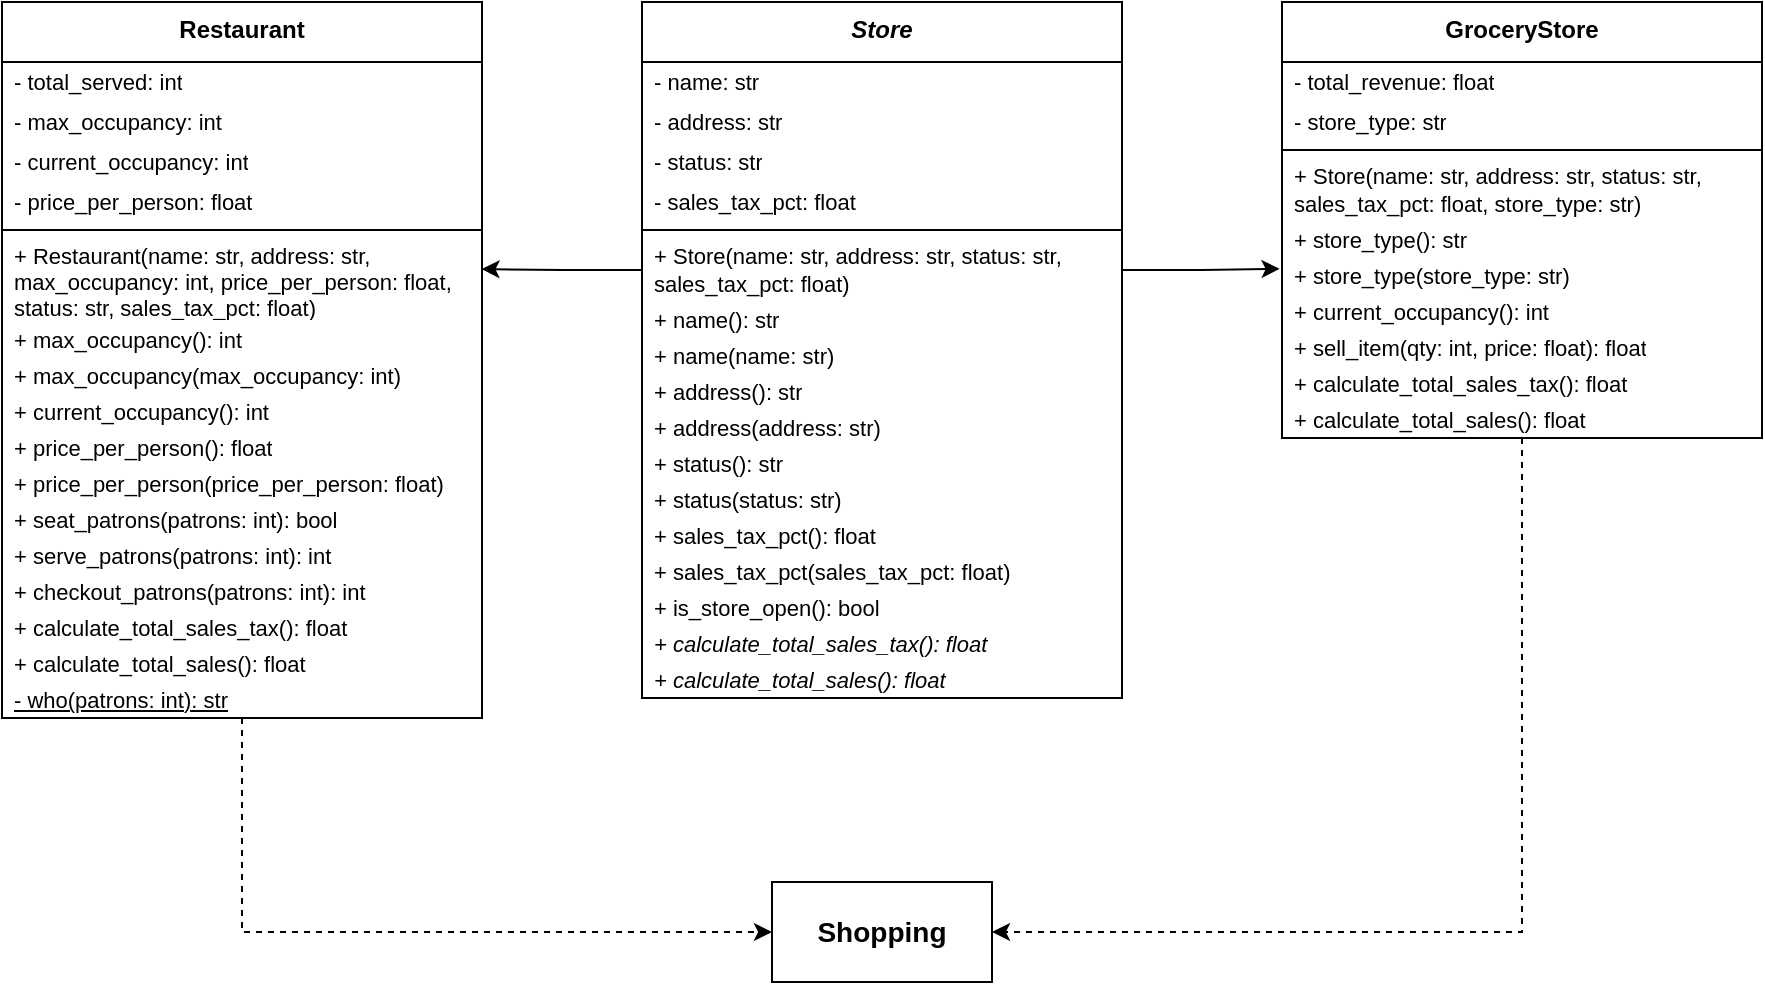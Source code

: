 <mxfile version="24.2.5" type="device">
  <diagram id="C5RBs43oDa-KdzZeNtuy" name="Page-1">
    <mxGraphModel dx="728" dy="1034" grid="1" gridSize="10" guides="1" tooltips="1" connect="1" arrows="1" fold="1" page="1" pageScale="1" pageWidth="960" pageHeight="570" math="0" shadow="0">
      <root>
        <mxCell id="WIyWlLk6GJQsqaUBKTNV-0" />
        <mxCell id="WIyWlLk6GJQsqaUBKTNV-1" parent="WIyWlLk6GJQsqaUBKTNV-0" />
        <mxCell id="oAeWeOyywlavheIQp_EQ-43" value="&lt;i&gt;Store&lt;/i&gt;" style="swimlane;fontStyle=1;align=center;verticalAlign=top;childLayout=stackLayout;horizontal=1;startSize=30;horizontalStack=0;resizeParent=1;resizeParentMax=0;resizeLast=0;collapsible=0;marginBottom=0;whiteSpace=wrap;html=1;" parent="WIyWlLk6GJQsqaUBKTNV-1" vertex="1">
          <mxGeometry x="360" y="40" width="240" height="348" as="geometry" />
        </mxCell>
        <mxCell id="oAeWeOyywlavheIQp_EQ-44" value="- name: str" style="text;strokeColor=none;fillColor=none;align=left;verticalAlign=middle;spacingLeft=4;spacingRight=4;overflow=hidden;rotatable=0;points=[[0,0.5],[1,0.5]];portConstraint=eastwest;whiteSpace=wrap;html=1;fontSize=11;" parent="oAeWeOyywlavheIQp_EQ-43" vertex="1">
          <mxGeometry y="30" width="240" height="20" as="geometry" />
        </mxCell>
        <mxCell id="rgos0depHT-uJ3BXyTeP-0" value="- address: str" style="text;strokeColor=none;fillColor=none;align=left;verticalAlign=middle;spacingLeft=4;spacingRight=4;overflow=hidden;rotatable=0;points=[[0,0.5],[1,0.5]];portConstraint=eastwest;whiteSpace=wrap;html=1;fontSize=11;" parent="oAeWeOyywlavheIQp_EQ-43" vertex="1">
          <mxGeometry y="50" width="240" height="20" as="geometry" />
        </mxCell>
        <mxCell id="rgos0depHT-uJ3BXyTeP-2" value="- status: str" style="text;strokeColor=none;fillColor=none;align=left;verticalAlign=middle;spacingLeft=4;spacingRight=4;overflow=hidden;rotatable=0;points=[[0,0.5],[1,0.5]];portConstraint=eastwest;whiteSpace=wrap;html=1;fontSize=11;" parent="oAeWeOyywlavheIQp_EQ-43" vertex="1">
          <mxGeometry y="70" width="240" height="20" as="geometry" />
        </mxCell>
        <mxCell id="rgos0depHT-uJ3BXyTeP-3" value="- sales_tax_pct: float" style="text;strokeColor=none;fillColor=none;align=left;verticalAlign=middle;spacingLeft=4;spacingRight=4;overflow=hidden;rotatable=0;points=[[0,0.5],[1,0.5]];portConstraint=eastwest;whiteSpace=wrap;html=1;fontSize=11;" parent="oAeWeOyywlavheIQp_EQ-43" vertex="1">
          <mxGeometry y="90" width="240" height="20" as="geometry" />
        </mxCell>
        <mxCell id="oAeWeOyywlavheIQp_EQ-49" value="" style="line;strokeWidth=1;fillColor=none;align=left;verticalAlign=middle;spacingTop=-1;spacingLeft=3;spacingRight=3;rotatable=0;labelPosition=right;points=[];portConstraint=eastwest;strokeColor=inherit;" parent="oAeWeOyywlavheIQp_EQ-43" vertex="1">
          <mxGeometry y="110" width="240" height="8" as="geometry" />
        </mxCell>
        <mxCell id="oAeWeOyywlavheIQp_EQ-51" value="+ Store(name: str, address: str, status: str, sales_tax_pct: float)" style="text;strokeColor=none;fillColor=none;align=left;verticalAlign=middle;spacingLeft=4;spacingRight=4;overflow=hidden;rotatable=0;points=[[0,0.5],[1,0.5]];portConstraint=eastwest;whiteSpace=wrap;html=1;fontSize=11;" parent="oAeWeOyywlavheIQp_EQ-43" vertex="1">
          <mxGeometry y="118" width="240" height="32" as="geometry" />
        </mxCell>
        <mxCell id="bbliB93K8uDW3tGXe22l-0" value="+&amp;nbsp;name(&lt;span style=&quot;background-color: initial;&quot;&gt;): str&lt;/span&gt;" style="text;strokeColor=none;fillColor=none;align=left;verticalAlign=middle;spacingLeft=4;spacingRight=4;overflow=hidden;rotatable=0;points=[[0,0.5],[1,0.5]];portConstraint=eastwest;whiteSpace=wrap;html=1;fontSize=11;" parent="oAeWeOyywlavheIQp_EQ-43" vertex="1">
          <mxGeometry y="150" width="240" height="18" as="geometry" />
        </mxCell>
        <mxCell id="oAeWeOyywlavheIQp_EQ-54" value="+&amp;nbsp;name(name: str&lt;span style=&quot;background-color: initial;&quot;&gt;)&lt;/span&gt;" style="text;strokeColor=none;fillColor=none;align=left;verticalAlign=middle;spacingLeft=4;spacingRight=4;overflow=hidden;rotatable=0;points=[[0,0.5],[1,0.5]];portConstraint=eastwest;whiteSpace=wrap;html=1;fontSize=11;" parent="oAeWeOyywlavheIQp_EQ-43" vertex="1">
          <mxGeometry y="168" width="240" height="18" as="geometry" />
        </mxCell>
        <mxCell id="bbliB93K8uDW3tGXe22l-1" value="+ address(&lt;span style=&quot;background-color: initial;&quot;&gt;): str&lt;/span&gt;" style="text;strokeColor=none;fillColor=none;align=left;verticalAlign=middle;spacingLeft=4;spacingRight=4;overflow=hidden;rotatable=0;points=[[0,0.5],[1,0.5]];portConstraint=eastwest;whiteSpace=wrap;html=1;fontSize=11;" parent="oAeWeOyywlavheIQp_EQ-43" vertex="1">
          <mxGeometry y="186" width="240" height="18" as="geometry" />
        </mxCell>
        <mxCell id="oAeWeOyywlavheIQp_EQ-55" value="+&amp;nbsp;address(address: str)" style="text;strokeColor=none;fillColor=none;align=left;verticalAlign=middle;spacingLeft=4;spacingRight=4;overflow=hidden;rotatable=0;points=[[0,0.5],[1,0.5]];portConstraint=eastwest;whiteSpace=wrap;html=1;fontSize=11;" parent="oAeWeOyywlavheIQp_EQ-43" vertex="1">
          <mxGeometry y="204" width="240" height="18" as="geometry" />
        </mxCell>
        <mxCell id="bbliB93K8uDW3tGXe22l-2" value="+ status(&lt;span style=&quot;background-color: initial;&quot;&gt;): str&lt;/span&gt;" style="text;strokeColor=none;fillColor=none;align=left;verticalAlign=middle;spacingLeft=4;spacingRight=4;overflow=hidden;rotatable=0;points=[[0,0.5],[1,0.5]];portConstraint=eastwest;whiteSpace=wrap;html=1;fontSize=11;" parent="oAeWeOyywlavheIQp_EQ-43" vertex="1">
          <mxGeometry y="222" width="240" height="18" as="geometry" />
        </mxCell>
        <mxCell id="oAeWeOyywlavheIQp_EQ-56" value="+ status(status: str)" style="text;strokeColor=none;fillColor=none;align=left;verticalAlign=middle;spacingLeft=4;spacingRight=4;overflow=hidden;rotatable=0;points=[[0,0.5],[1,0.5]];portConstraint=eastwest;whiteSpace=wrap;html=1;fontSize=11;" parent="oAeWeOyywlavheIQp_EQ-43" vertex="1">
          <mxGeometry y="240" width="240" height="18" as="geometry" />
        </mxCell>
        <mxCell id="bbliB93K8uDW3tGXe22l-3" value="+&amp;nbsp;sales_tax_pct(&lt;span style=&quot;background-color: initial;&quot;&gt;): float&lt;/span&gt;" style="text;strokeColor=none;fillColor=none;align=left;verticalAlign=middle;spacingLeft=4;spacingRight=4;overflow=hidden;rotatable=0;points=[[0,0.5],[1,0.5]];portConstraint=eastwest;whiteSpace=wrap;html=1;fontSize=11;" parent="oAeWeOyywlavheIQp_EQ-43" vertex="1">
          <mxGeometry y="258" width="240" height="18" as="geometry" />
        </mxCell>
        <mxCell id="rgos0depHT-uJ3BXyTeP-5" value="+&amp;nbsp;sales_tax_pct(sales_tax_pct: float)" style="text;strokeColor=none;fillColor=none;align=left;verticalAlign=middle;spacingLeft=4;spacingRight=4;overflow=hidden;rotatable=0;points=[[0,0.5],[1,0.5]];portConstraint=eastwest;whiteSpace=wrap;html=1;fontSize=11;" parent="oAeWeOyywlavheIQp_EQ-43" vertex="1">
          <mxGeometry y="276" width="240" height="18" as="geometry" />
        </mxCell>
        <mxCell id="9212bw_EbjLoRZrMJDlf-12" value="+ is_store_open(&lt;span style=&quot;background-color: initial;&quot;&gt;): bool&lt;/span&gt;" style="text;strokeColor=none;fillColor=none;align=left;verticalAlign=middle;spacingLeft=4;spacingRight=4;overflow=hidden;rotatable=0;points=[[0,0.5],[1,0.5]];portConstraint=eastwest;whiteSpace=wrap;html=1;fontSize=11;" parent="oAeWeOyywlavheIQp_EQ-43" vertex="1">
          <mxGeometry y="294" width="240" height="18" as="geometry" />
        </mxCell>
        <mxCell id="bbliB93K8uDW3tGXe22l-5" value="+&amp;nbsp;calculate_total_sales_tax(&lt;span style=&quot;background-color: initial;&quot;&gt;): float&lt;/span&gt;" style="text;strokeColor=none;fillColor=none;align=left;verticalAlign=middle;spacingLeft=4;spacingRight=4;overflow=hidden;rotatable=0;points=[[0,0.5],[1,0.5]];portConstraint=eastwest;whiteSpace=wrap;html=1;fontSize=11;fontStyle=2" parent="oAeWeOyywlavheIQp_EQ-43" vertex="1">
          <mxGeometry y="312" width="240" height="18" as="geometry" />
        </mxCell>
        <mxCell id="oAeWeOyywlavheIQp_EQ-57" value="+&amp;nbsp;calculate_total_sales(&lt;span style=&quot;background-color: initial;&quot;&gt;): float&lt;/span&gt;" style="text;strokeColor=none;fillColor=none;align=left;verticalAlign=middle;spacingLeft=4;spacingRight=4;overflow=hidden;rotatable=0;points=[[0,0.5],[1,0.5]];portConstraint=eastwest;whiteSpace=wrap;html=1;fontSize=11;fontStyle=2" parent="oAeWeOyywlavheIQp_EQ-43" vertex="1">
          <mxGeometry y="330" width="240" height="18" as="geometry" />
        </mxCell>
        <mxCell id="fwNFfMyw5ERBlZHOY2xI-47" style="edgeStyle=orthogonalEdgeStyle;rounded=0;orthogonalLoop=1;jettySize=auto;html=1;exitX=0.5;exitY=1;exitDx=0;exitDy=0;entryX=0;entryY=0.5;entryDx=0;entryDy=0;dashed=1;" parent="WIyWlLk6GJQsqaUBKTNV-1" source="fwNFfMyw5ERBlZHOY2xI-1" target="fwNFfMyw5ERBlZHOY2xI-46" edge="1">
          <mxGeometry relative="1" as="geometry" />
        </mxCell>
        <mxCell id="fwNFfMyw5ERBlZHOY2xI-1" value="Restaurant" style="swimlane;fontStyle=1;align=center;verticalAlign=top;childLayout=stackLayout;horizontal=1;startSize=30;horizontalStack=0;resizeParent=1;resizeParentMax=0;resizeLast=0;collapsible=0;marginBottom=0;whiteSpace=wrap;html=1;" parent="WIyWlLk6GJQsqaUBKTNV-1" vertex="1">
          <mxGeometry x="40" y="40" width="240" height="358" as="geometry" />
        </mxCell>
        <mxCell id="fwNFfMyw5ERBlZHOY2xI-2" value="- total_served: int" style="text;strokeColor=none;fillColor=none;align=left;verticalAlign=middle;spacingLeft=4;spacingRight=4;overflow=hidden;rotatable=0;points=[[0,0.5],[1,0.5]];portConstraint=eastwest;whiteSpace=wrap;html=1;fontSize=11;" parent="fwNFfMyw5ERBlZHOY2xI-1" vertex="1">
          <mxGeometry y="30" width="240" height="20" as="geometry" />
        </mxCell>
        <mxCell id="fwNFfMyw5ERBlZHOY2xI-3" value="- max_occupancy: int" style="text;strokeColor=none;fillColor=none;align=left;verticalAlign=middle;spacingLeft=4;spacingRight=4;overflow=hidden;rotatable=0;points=[[0,0.5],[1,0.5]];portConstraint=eastwest;whiteSpace=wrap;html=1;fontSize=11;" parent="fwNFfMyw5ERBlZHOY2xI-1" vertex="1">
          <mxGeometry y="50" width="240" height="20" as="geometry" />
        </mxCell>
        <mxCell id="fwNFfMyw5ERBlZHOY2xI-4" value="- current_occupancy: int" style="text;strokeColor=none;fillColor=none;align=left;verticalAlign=middle;spacingLeft=4;spacingRight=4;overflow=hidden;rotatable=0;points=[[0,0.5],[1,0.5]];portConstraint=eastwest;whiteSpace=wrap;html=1;fontSize=11;" parent="fwNFfMyw5ERBlZHOY2xI-1" vertex="1">
          <mxGeometry y="70" width="240" height="20" as="geometry" />
        </mxCell>
        <mxCell id="fwNFfMyw5ERBlZHOY2xI-5" value="- price_per_person: float" style="text;strokeColor=none;fillColor=none;align=left;verticalAlign=middle;spacingLeft=4;spacingRight=4;overflow=hidden;rotatable=0;points=[[0,0.5],[1,0.5]];portConstraint=eastwest;whiteSpace=wrap;html=1;fontSize=11;" parent="fwNFfMyw5ERBlZHOY2xI-1" vertex="1">
          <mxGeometry y="90" width="240" height="20" as="geometry" />
        </mxCell>
        <mxCell id="fwNFfMyw5ERBlZHOY2xI-6" value="" style="line;strokeWidth=1;fillColor=none;align=left;verticalAlign=middle;spacingTop=-1;spacingLeft=3;spacingRight=3;rotatable=0;labelPosition=right;points=[];portConstraint=eastwest;strokeColor=inherit;" parent="fwNFfMyw5ERBlZHOY2xI-1" vertex="1">
          <mxGeometry y="110" width="240" height="8" as="geometry" />
        </mxCell>
        <mxCell id="fwNFfMyw5ERBlZHOY2xI-7" value="+ Restaurant(name: str, address: str, max_occupancy: int,&amp;nbsp;price_per_person: float, status: str, sales_tax_pct: float)" style="text;strokeColor=none;fillColor=none;align=left;verticalAlign=middle;spacingLeft=4;spacingRight=4;overflow=hidden;rotatable=0;points=[[0,0.5],[1,0.5]];portConstraint=eastwest;whiteSpace=wrap;html=1;fontSize=11;" parent="fwNFfMyw5ERBlZHOY2xI-1" vertex="1">
          <mxGeometry y="118" width="240" height="42" as="geometry" />
        </mxCell>
        <mxCell id="fwNFfMyw5ERBlZHOY2xI-8" value="+&amp;nbsp;max_occupancy(&lt;span style=&quot;background-color: initial;&quot;&gt;): int&lt;/span&gt;" style="text;strokeColor=none;fillColor=none;align=left;verticalAlign=middle;spacingLeft=4;spacingRight=4;overflow=hidden;rotatable=0;points=[[0,0.5],[1,0.5]];portConstraint=eastwest;whiteSpace=wrap;html=1;fontSize=11;" parent="fwNFfMyw5ERBlZHOY2xI-1" vertex="1">
          <mxGeometry y="160" width="240" height="18" as="geometry" />
        </mxCell>
        <mxCell id="fwNFfMyw5ERBlZHOY2xI-9" value="+&amp;nbsp;max_occupancy(max_occupancy: int&lt;span style=&quot;background-color: initial;&quot;&gt;)&lt;/span&gt;" style="text;strokeColor=none;fillColor=none;align=left;verticalAlign=middle;spacingLeft=4;spacingRight=4;overflow=hidden;rotatable=0;points=[[0,0.5],[1,0.5]];portConstraint=eastwest;whiteSpace=wrap;html=1;fontSize=11;" parent="fwNFfMyw5ERBlZHOY2xI-1" vertex="1">
          <mxGeometry y="178" width="240" height="18" as="geometry" />
        </mxCell>
        <mxCell id="fwNFfMyw5ERBlZHOY2xI-19" value="+&amp;nbsp;current_occupancy(&lt;span style=&quot;background-color: initial;&quot;&gt;): int&lt;/span&gt;" style="text;strokeColor=none;fillColor=none;align=left;verticalAlign=middle;spacingLeft=4;spacingRight=4;overflow=hidden;rotatable=0;points=[[0,0.5],[1,0.5]];portConstraint=eastwest;whiteSpace=wrap;html=1;fontSize=11;" parent="fwNFfMyw5ERBlZHOY2xI-1" vertex="1">
          <mxGeometry y="196" width="240" height="18" as="geometry" />
        </mxCell>
        <mxCell id="fwNFfMyw5ERBlZHOY2xI-10" value="+ price_per_person(&lt;span style=&quot;background-color: initial;&quot;&gt;): float&lt;/span&gt;" style="text;strokeColor=none;fillColor=none;align=left;verticalAlign=middle;spacingLeft=4;spacingRight=4;overflow=hidden;rotatable=0;points=[[0,0.5],[1,0.5]];portConstraint=eastwest;whiteSpace=wrap;html=1;fontSize=11;" parent="fwNFfMyw5ERBlZHOY2xI-1" vertex="1">
          <mxGeometry y="214" width="240" height="18" as="geometry" />
        </mxCell>
        <mxCell id="fwNFfMyw5ERBlZHOY2xI-11" value="+&amp;nbsp;price_per_person(price_per_person: float)" style="text;strokeColor=none;fillColor=none;align=left;verticalAlign=middle;spacingLeft=4;spacingRight=4;overflow=hidden;rotatable=0;points=[[0,0.5],[1,0.5]];portConstraint=eastwest;whiteSpace=wrap;html=1;fontSize=11;" parent="fwNFfMyw5ERBlZHOY2xI-1" vertex="1">
          <mxGeometry y="232" width="240" height="18" as="geometry" />
        </mxCell>
        <mxCell id="fwNFfMyw5ERBlZHOY2xI-12" value="+ seat_patrons(patrons: int&lt;span style=&quot;background-color: initial;&quot;&gt;): bool&lt;/span&gt;" style="text;strokeColor=none;fillColor=none;align=left;verticalAlign=middle;spacingLeft=4;spacingRight=4;overflow=hidden;rotatable=0;points=[[0,0.5],[1,0.5]];portConstraint=eastwest;whiteSpace=wrap;html=1;fontSize=11;" parent="fwNFfMyw5ERBlZHOY2xI-1" vertex="1">
          <mxGeometry y="250" width="240" height="18" as="geometry" />
        </mxCell>
        <mxCell id="fwNFfMyw5ERBlZHOY2xI-13" value="+ serve_patrons(patrons: int&lt;span style=&quot;background-color: initial;&quot;&gt;): int&lt;/span&gt;" style="text;strokeColor=none;fillColor=none;align=left;verticalAlign=middle;spacingLeft=4;spacingRight=4;overflow=hidden;rotatable=0;points=[[0,0.5],[1,0.5]];portConstraint=eastwest;whiteSpace=wrap;html=1;fontSize=11;" parent="fwNFfMyw5ERBlZHOY2xI-1" vertex="1">
          <mxGeometry y="268" width="240" height="18" as="geometry" />
        </mxCell>
        <mxCell id="fwNFfMyw5ERBlZHOY2xI-14" value="+ checkout_patrons(patrons: int&lt;span style=&quot;background-color: initial;&quot;&gt;): int&lt;/span&gt;" style="text;strokeColor=none;fillColor=none;align=left;verticalAlign=middle;spacingLeft=4;spacingRight=4;overflow=hidden;rotatable=0;points=[[0,0.5],[1,0.5]];portConstraint=eastwest;whiteSpace=wrap;html=1;fontSize=11;" parent="fwNFfMyw5ERBlZHOY2xI-1" vertex="1">
          <mxGeometry y="286" width="240" height="18" as="geometry" />
        </mxCell>
        <mxCell id="fwNFfMyw5ERBlZHOY2xI-17" value="+&amp;nbsp;calculate_total_sales_tax(&lt;span style=&quot;background-color: initial;&quot;&gt;): float&lt;/span&gt;" style="text;strokeColor=none;fillColor=none;align=left;verticalAlign=middle;spacingLeft=4;spacingRight=4;overflow=hidden;rotatable=0;points=[[0,0.5],[1,0.5]];portConstraint=eastwest;whiteSpace=wrap;html=1;fontSize=11;fontStyle=0" parent="fwNFfMyw5ERBlZHOY2xI-1" vertex="1">
          <mxGeometry y="304" width="240" height="18" as="geometry" />
        </mxCell>
        <mxCell id="fwNFfMyw5ERBlZHOY2xI-18" value="+&amp;nbsp;calculate_total_sales(&lt;span style=&quot;background-color: initial;&quot;&gt;): float&lt;/span&gt;" style="text;strokeColor=none;fillColor=none;align=left;verticalAlign=middle;spacingLeft=4;spacingRight=4;overflow=hidden;rotatable=0;points=[[0,0.5],[1,0.5]];portConstraint=eastwest;whiteSpace=wrap;html=1;fontSize=11;fontStyle=0" parent="fwNFfMyw5ERBlZHOY2xI-1" vertex="1">
          <mxGeometry y="322" width="240" height="18" as="geometry" />
        </mxCell>
        <mxCell id="xXUNyZjyJAeeUV8fEWaD-0" value="- who(patrons: int&lt;span style=&quot;background-color: initial;&quot;&gt;): str&lt;/span&gt;" style="text;strokeColor=none;fillColor=none;align=left;verticalAlign=middle;spacingLeft=4;spacingRight=4;overflow=hidden;rotatable=0;points=[[0,0.5],[1,0.5]];portConstraint=eastwest;whiteSpace=wrap;html=1;fontSize=11;fontStyle=4" vertex="1" parent="fwNFfMyw5ERBlZHOY2xI-1">
          <mxGeometry y="340" width="240" height="18" as="geometry" />
        </mxCell>
        <mxCell id="fwNFfMyw5ERBlZHOY2xI-48" style="edgeStyle=orthogonalEdgeStyle;rounded=0;orthogonalLoop=1;jettySize=auto;html=1;exitX=0.5;exitY=1;exitDx=0;exitDy=0;entryX=1;entryY=0.5;entryDx=0;entryDy=0;dashed=1;" parent="WIyWlLk6GJQsqaUBKTNV-1" source="fwNFfMyw5ERBlZHOY2xI-20" target="fwNFfMyw5ERBlZHOY2xI-46" edge="1">
          <mxGeometry relative="1" as="geometry" />
        </mxCell>
        <mxCell id="fwNFfMyw5ERBlZHOY2xI-20" value="GroceryStore" style="swimlane;fontStyle=1;align=center;verticalAlign=top;childLayout=stackLayout;horizontal=1;startSize=30;horizontalStack=0;resizeParent=1;resizeParentMax=0;resizeLast=0;collapsible=0;marginBottom=0;whiteSpace=wrap;html=1;" parent="WIyWlLk6GJQsqaUBKTNV-1" vertex="1">
          <mxGeometry x="680" y="40" width="240" height="218" as="geometry" />
        </mxCell>
        <mxCell id="fwNFfMyw5ERBlZHOY2xI-21" value="- total_revenue: float" style="text;strokeColor=none;fillColor=none;align=left;verticalAlign=middle;spacingLeft=4;spacingRight=4;overflow=hidden;rotatable=0;points=[[0,0.5],[1,0.5]];portConstraint=eastwest;whiteSpace=wrap;html=1;fontSize=11;" parent="fwNFfMyw5ERBlZHOY2xI-20" vertex="1">
          <mxGeometry y="30" width="240" height="20" as="geometry" />
        </mxCell>
        <mxCell id="fwNFfMyw5ERBlZHOY2xI-22" value="- store_type: str" style="text;strokeColor=none;fillColor=none;align=left;verticalAlign=middle;spacingLeft=4;spacingRight=4;overflow=hidden;rotatable=0;points=[[0,0.5],[1,0.5]];portConstraint=eastwest;whiteSpace=wrap;html=1;fontSize=11;" parent="fwNFfMyw5ERBlZHOY2xI-20" vertex="1">
          <mxGeometry y="50" width="240" height="20" as="geometry" />
        </mxCell>
        <mxCell id="fwNFfMyw5ERBlZHOY2xI-25" value="" style="line;strokeWidth=1;fillColor=none;align=left;verticalAlign=middle;spacingTop=-1;spacingLeft=3;spacingRight=3;rotatable=0;labelPosition=right;points=[];portConstraint=eastwest;strokeColor=inherit;" parent="fwNFfMyw5ERBlZHOY2xI-20" vertex="1">
          <mxGeometry y="70" width="240" height="8" as="geometry" />
        </mxCell>
        <mxCell id="fwNFfMyw5ERBlZHOY2xI-26" value="+ Store(name: str, address: str, status: str, sales_tax_pct: float, store_type: str)" style="text;strokeColor=none;fillColor=none;align=left;verticalAlign=middle;spacingLeft=4;spacingRight=4;overflow=hidden;rotatable=0;points=[[0,0.5],[1,0.5]];portConstraint=eastwest;whiteSpace=wrap;html=1;fontSize=11;" parent="fwNFfMyw5ERBlZHOY2xI-20" vertex="1">
          <mxGeometry y="78" width="240" height="32" as="geometry" />
        </mxCell>
        <mxCell id="fwNFfMyw5ERBlZHOY2xI-27" value="+&amp;nbsp;store_type(&lt;span style=&quot;background-color: initial;&quot;&gt;): str&lt;/span&gt;" style="text;strokeColor=none;fillColor=none;align=left;verticalAlign=middle;spacingLeft=4;spacingRight=4;overflow=hidden;rotatable=0;points=[[0,0.5],[1,0.5]];portConstraint=eastwest;whiteSpace=wrap;html=1;fontSize=11;" parent="fwNFfMyw5ERBlZHOY2xI-20" vertex="1">
          <mxGeometry y="110" width="240" height="18" as="geometry" />
        </mxCell>
        <mxCell id="fwNFfMyw5ERBlZHOY2xI-28" value="+ store_type(store_type: str&lt;span style=&quot;background-color: initial;&quot;&gt;)&lt;/span&gt;" style="text;strokeColor=none;fillColor=none;align=left;verticalAlign=middle;spacingLeft=4;spacingRight=4;overflow=hidden;rotatable=0;points=[[0,0.5],[1,0.5]];portConstraint=eastwest;whiteSpace=wrap;html=1;fontSize=11;" parent="fwNFfMyw5ERBlZHOY2xI-20" vertex="1">
          <mxGeometry y="128" width="240" height="18" as="geometry" />
        </mxCell>
        <mxCell id="fwNFfMyw5ERBlZHOY2xI-29" value="+&amp;nbsp;current_occupancy(&lt;span style=&quot;background-color: initial;&quot;&gt;): int&lt;/span&gt;" style="text;strokeColor=none;fillColor=none;align=left;verticalAlign=middle;spacingLeft=4;spacingRight=4;overflow=hidden;rotatable=0;points=[[0,0.5],[1,0.5]];portConstraint=eastwest;whiteSpace=wrap;html=1;fontSize=11;" parent="fwNFfMyw5ERBlZHOY2xI-20" vertex="1">
          <mxGeometry y="146" width="240" height="18" as="geometry" />
        </mxCell>
        <mxCell id="fwNFfMyw5ERBlZHOY2xI-30" value="+ sell_item(qty: int, price: float&lt;span style=&quot;background-color: initial;&quot;&gt;): float&lt;/span&gt;" style="text;strokeColor=none;fillColor=none;align=left;verticalAlign=middle;spacingLeft=4;spacingRight=4;overflow=hidden;rotatable=0;points=[[0,0.5],[1,0.5]];portConstraint=eastwest;whiteSpace=wrap;html=1;fontSize=11;" parent="fwNFfMyw5ERBlZHOY2xI-20" vertex="1">
          <mxGeometry y="164" width="240" height="18" as="geometry" />
        </mxCell>
        <mxCell id="fwNFfMyw5ERBlZHOY2xI-35" value="+&amp;nbsp;calculate_total_sales_tax(&lt;span style=&quot;background-color: initial;&quot;&gt;): float&lt;/span&gt;" style="text;strokeColor=none;fillColor=none;align=left;verticalAlign=middle;spacingLeft=4;spacingRight=4;overflow=hidden;rotatable=0;points=[[0,0.5],[1,0.5]];portConstraint=eastwest;whiteSpace=wrap;html=1;fontSize=11;fontStyle=0" parent="fwNFfMyw5ERBlZHOY2xI-20" vertex="1">
          <mxGeometry y="182" width="240" height="18" as="geometry" />
        </mxCell>
        <mxCell id="fwNFfMyw5ERBlZHOY2xI-36" value="+&amp;nbsp;calculate_total_sales(&lt;span style=&quot;background-color: initial;&quot;&gt;): float&lt;/span&gt;" style="text;strokeColor=none;fillColor=none;align=left;verticalAlign=middle;spacingLeft=4;spacingRight=4;overflow=hidden;rotatable=0;points=[[0,0.5],[1,0.5]];portConstraint=eastwest;whiteSpace=wrap;html=1;fontSize=11;fontStyle=0" parent="fwNFfMyw5ERBlZHOY2xI-20" vertex="1">
          <mxGeometry y="200" width="240" height="18" as="geometry" />
        </mxCell>
        <mxCell id="fwNFfMyw5ERBlZHOY2xI-43" style="edgeStyle=orthogonalEdgeStyle;rounded=0;orthogonalLoop=1;jettySize=auto;html=1;exitX=0;exitY=0.5;exitDx=0;exitDy=0;entryX=0.999;entryY=0.37;entryDx=0;entryDy=0;entryPerimeter=0;" parent="WIyWlLk6GJQsqaUBKTNV-1" source="oAeWeOyywlavheIQp_EQ-51" target="fwNFfMyw5ERBlZHOY2xI-7" edge="1">
          <mxGeometry relative="1" as="geometry" />
        </mxCell>
        <mxCell id="fwNFfMyw5ERBlZHOY2xI-44" style="edgeStyle=orthogonalEdgeStyle;rounded=0;orthogonalLoop=1;jettySize=auto;html=1;exitX=1;exitY=0.5;exitDx=0;exitDy=0;entryX=-0.005;entryY=0.299;entryDx=0;entryDy=0;entryPerimeter=0;" parent="WIyWlLk6GJQsqaUBKTNV-1" source="oAeWeOyywlavheIQp_EQ-51" target="fwNFfMyw5ERBlZHOY2xI-28" edge="1">
          <mxGeometry relative="1" as="geometry" />
        </mxCell>
        <mxCell id="fwNFfMyw5ERBlZHOY2xI-46" value="Shopping" style="html=1;whiteSpace=wrap;fontSize=14;fontStyle=1" parent="WIyWlLk6GJQsqaUBKTNV-1" vertex="1">
          <mxGeometry x="425" y="480" width="110" height="50" as="geometry" />
        </mxCell>
      </root>
    </mxGraphModel>
  </diagram>
</mxfile>
